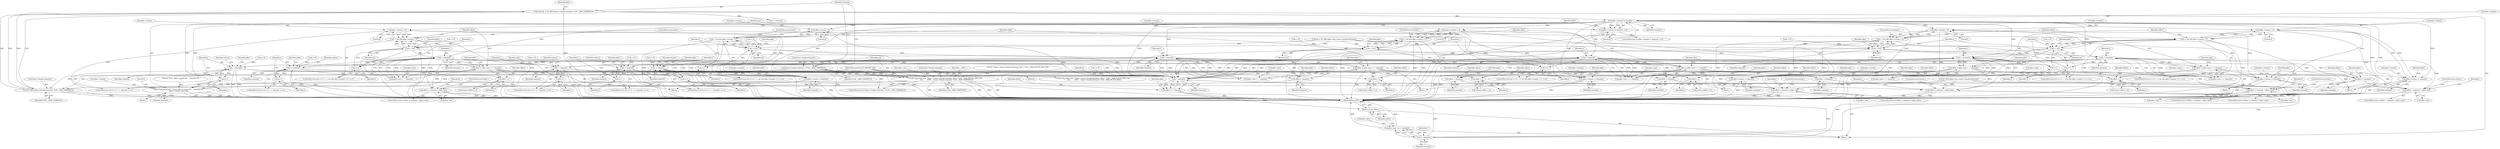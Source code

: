 digraph "0_libsndfile_60b234301adf258786d8b90be5c1d437fc8799e0@API" {
"1000259" [label="(Call,pflac->remain % channels)"];
"1000180" [label="(Call,channels = SF_MIN (frame->header.channels, FLAC__MAX_CHANNELS))"];
"1000182" [label="(Call,SF_MIN (frame->header.channels, FLAC__MAX_CHANNELS))"];
"1000162" [label="(Call,frame->header.channels > FLAC__MAX_CHANNELS)"];
"1000169" [label="(Call,psf_log_printf (psf, \"Ooops : frame->header.channels (%d) > FLAC__MAX_BLOCK_SIZE (%d)\n\", __func__, __LINE__, frame->header.channels, FLAC__MAX_CHANNELS))"];
"1000104" [label="(MethodParameterIn,SF_PRIVATE *psf)"];
"1000258" [label="(Call,pflac->remain % channels != 0)"];
"1000266" [label="(Call,psf_log_printf (psf, \"Error: pflac->remain %u    channels %u\n\", pflac->remain, channels))"];
"1000317" [label="(Call,pflac->remain > 0)"];
"1000313" [label="(Call,i < len && pflac->remain > 0)"];
"1000378" [label="(Call,pflac->remain -= channels)"];
"1000331" [label="(Call,i * channels)"];
"1000322" [label="(Call,i++)"];
"1000314" [label="(Call,i < len)"];
"1000796" [label="(Call,i * channels)"];
"1000794" [label="(Call,offset = i * channels)"];
"1000806" [label="(Return,return offset ;)"];
"1000803" [label="(Call,i * channels)"];
"1000799" [label="(Call,pflac->pos += i * channels)"];
"1000325" [label="(Call,offset = pflac->pos + i * channels)"];
"1000346" [label="(Call,offset + channels > pflac->len)"];
"1000347" [label="(Call,offset + channels)"];
"1000366" [label="(Call,offset + j)"];
"1000327" [label="(Call,pflac->pos + i * channels)"];
"1000358" [label="(Call,j < channels)"];
"1000361" [label="(Call,j++)"];
"1000397" [label="(Call,pflac->remain > 0)"];
"1000393" [label="(Call,i < len && pflac->remain > 0)"];
"1000460" [label="(Call,pflac->remain -= channels)"];
"1000411" [label="(Call,i * channels)"];
"1000402" [label="(Call,i++)"];
"1000394" [label="(Call,i < len)"];
"1000405" [label="(Call,offset = pflac->pos + i * channels)"];
"1000426" [label="(Call,offset + channels > pflac->len)"];
"1000427" [label="(Call,offset + channels)"];
"1000446" [label="(Call,offset + j)"];
"1000407" [label="(Call,pflac->pos + i * channels)"];
"1000438" [label="(Call,j < channels)"];
"1000441" [label="(Call,j++)"];
"1000498" [label="(Call,pflac->remain > 0)"];
"1000494" [label="(Call,i < len && pflac->remain > 0)"];
"1000561" [label="(Call,pflac->remain -= channels)"];
"1000512" [label="(Call,i * channels)"];
"1000503" [label="(Call,i++)"];
"1000495" [label="(Call,i < len)"];
"1000506" [label="(Call,offset = pflac->pos + i * channels)"];
"1000527" [label="(Call,offset + channels > pflac->len)"];
"1000528" [label="(Call,offset + channels)"];
"1000547" [label="(Call,offset + j)"];
"1000508" [label="(Call,pflac->pos + i * channels)"];
"1000539" [label="(Call,j < channels)"];
"1000542" [label="(Call,j++)"];
"1000610" [label="(Call,pflac->remain > 0)"];
"1000606" [label="(Call,i < len && pflac->remain > 0)"];
"1000671" [label="(Call,pflac->remain -= channels)"];
"1000624" [label="(Call,i * channels)"];
"1000615" [label="(Call,i++)"];
"1000607" [label="(Call,i < len)"];
"1000618" [label="(Call,offset = pflac->pos + i * channels)"];
"1000639" [label="(Call,offset + channels > pflac->len)"];
"1000640" [label="(Call,offset + channels)"];
"1000659" [label="(Call,offset + j)"];
"1000620" [label="(Call,pflac->pos + i * channels)"];
"1000651" [label="(Call,j < channels)"];
"1000654" [label="(Call,j++)"];
"1000720" [label="(Call,pflac->remain > 0)"];
"1000716" [label="(Call,i < len && pflac->remain > 0)"];
"1000781" [label="(Call,pflac->remain -= channels)"];
"1000734" [label="(Call,i * channels)"];
"1000725" [label="(Call,i++)"];
"1000717" [label="(Call,i < len)"];
"1000728" [label="(Call,offset = pflac->pos + i * channels)"];
"1000749" [label="(Call,offset + channels > pflac->len)"];
"1000750" [label="(Call,offset + channels)"];
"1000769" [label="(Call,offset + j)"];
"1000730" [label="(Call,pflac->pos + i * channels)"];
"1000761" [label="(Call,j < channels)"];
"1000764" [label="(Call,j++)"];
"1000713" [label="(Call,i = 0)"];
"1000615" [label="(Call,i++)"];
"1000183" [label="(Call,frame->header.channels)"];
"1000512" [label="(Call,i * channels)"];
"1000173" [label="(Identifier,__LINE__)"];
"1000179" [label="(Identifier,FLAC__MAX_CHANNELS)"];
"1000807" [label="(Identifier,offset)"];
"1000430" [label="(Call,pflac->len)"];
"1000433" [label="(ControlStructure,break ;)"];
"1000169" [label="(Call,psf_log_printf (psf, \"Ooops : frame->header.channels (%d) > FLAC__MAX_BLOCK_SIZE (%d)\n\", __func__, __LINE__, frame->header.channels, FLAC__MAX_CHANNELS))"];
"1000168" [label="(Identifier,FLAC__MAX_CHANNELS)"];
"1000445" [label="(Identifier,retpcm)"];
"1000749" [label="(Call,offset + channels > pflac->len)"];
"1000721" [label="(Call,pflac->remain)"];
"1000532" [label="(Identifier,pflac)"];
"1000143" [label="(Call,psf_log_printf (psf, \"Ooops : frame->header.blocksize (%d) > FLAC__MAX_BLOCK_SIZE (%d)\n\", __func__, __LINE__, frame->header.blocksize, FLAC__MAX_BLOCK_SIZE))"];
"1000467" [label="(Identifier,pflac)"];
"1000717" [label="(Call,i < len)"];
"1000440" [label="(Identifier,channels)"];
"1000611" [label="(Call,pflac->remain)"];
"1000653" [label="(Identifier,channels)"];
"1000716" [label="(Call,i < len && pflac->remain > 0)"];
"1000761" [label="(Call,j < channels)"];
"1000505" [label="(Block,)"];
"1000639" [label="(Call,offset + channels > pflac->len)"];
"1000496" [label="(Identifier,i)"];
"1000740" [label="(Identifier,pflac)"];
"1000366" [label="(Call,offset + j)"];
"1000272" [label="(Identifier,channels)"];
"1000324" [label="(Block,)"];
"1000162" [label="(Call,frame->header.channels > FLAC__MAX_CHANNELS)"];
"1000785" [label="(Identifier,channels)"];
"1000318" [label="(Call,pflac->remain)"];
"1000804" [label="(Identifier,i)"];
"1000712" [label="(ControlStructure,for (i = 0 ; i < len && pflac->remain > 0 ; i++))"];
"1000378" [label="(Call,pflac->remain -= channels)"];
"1000404" [label="(Block,)"];
"1000756" [label="(ControlStructure,break ;)"];
"1000431" [label="(Identifier,pflac)"];
"1000531" [label="(Call,pflac->len)"];
"1000562" [label="(Call,pflac->remain)"];
"1000763" [label="(Identifier,channels)"];
"1000408" [label="(Call,pflac->pos)"];
"1000399" [label="(Identifier,pflac)"];
"1000345" [label="(ControlStructure,if (offset + channels > pflac->len))"];
"1000417" [label="(Identifier,pflac)"];
"1000319" [label="(Identifier,pflac)"];
"1000351" [label="(Identifier,pflac)"];
"1000537" [label="(Identifier,j)"];
"1000808" [label="(MethodReturn,RET)"];
"1000620" [label="(Call,pflac->pos + i * channels)"];
"1000461" [label="(Call,pflac->remain)"];
"1000547" [label="(Call,offset + j)"];
"1000407" [label="(Call,pflac->pos + i * channels)"];
"1000630" [label="(Identifier,pflac)"];
"1000626" [label="(Identifier,channels)"];
"1000460" [label="(Call,pflac->remain -= channels)"];
"1000406" [label="(Identifier,offset)"];
"1000563" [label="(Identifier,pflac)"];
"1000797" [label="(Identifier,i)"];
"1000610" [label="(Call,pflac->remain > 0)"];
"1000348" [label="(Identifier,offset)"];
"1000491" [label="(Call,i = 0)"];
"1000317" [label="(Call,pflac->remain > 0)"];
"1000606" [label="(Call,i < len && pflac->remain > 0)"];
"1000657" [label="(Call,retpcm [offset + j])"];
"1000765" [label="(Identifier,j)"];
"1000675" [label="(Identifier,channels)"];
"1000767" [label="(Call,retpcm [offset + j])"];
"1000268" [label="(Literal,\"Error: pflac->remain %u    channels %u\n\")"];
"1000263" [label="(Identifier,channels)"];
"1000546" [label="(Identifier,retpcm)"];
"1000621" [label="(Call,pflac->pos)"];
"1000647" [label="(ControlStructure,for (j = 0 ; j < channels ; j++))"];
"1000274" [label="(Literal,0)"];
"1000548" [label="(Identifier,offset)"];
"1000323" [label="(Identifier,i)"];
"1000393" [label="(Call,i < len && pflac->remain > 0)"];
"1000725" [label="(Call,i++)"];
"1000413" [label="(Identifier,channels)"];
"1000395" [label="(Identifier,i)"];
"1000762" [label="(Identifier,j)"];
"1000661" [label="(Identifier,j)"];
"1000764" [label="(Call,j++)"];
"1000806" [label="(Return,return offset ;)"];
"1000736" [label="(Identifier,channels)"];
"1000506" [label="(Call,offset = pflac->pos + i * channels)"];
"1000651" [label="(Call,j < channels)"];
"1000770" [label="(Identifier,offset)"];
"1000649" [label="(Identifier,j)"];
"1000427" [label="(Call,offset + channels)"];
"1000648" [label="(Call,j = 0)"];
"1000534" [label="(ControlStructure,break ;)"];
"1000502" [label="(Literal,0)"];
"1000337" [label="(Identifier,pflac)"];
"1000497" [label="(Identifier,len)"];
"1000509" [label="(Call,pflac->pos)"];
"1000570" [label="(ControlStructure,break ;)"];
"1000325" [label="(Call,offset = pflac->pos + i * channels)"];
"1000795" [label="(Identifier,offset)"];
"1000163" [label="(Call,frame->header.channels)"];
"1000171" [label="(Literal,\"Ooops : frame->header.channels (%d) > FLAC__MAX_BLOCK_SIZE (%d)\n\")"];
"1000672" [label="(Call,pflac->remain)"];
"1000504" [label="(Identifier,i)"];
"1000181" [label="(Identifier,channels)"];
"1000462" [label="(Identifier,pflac)"];
"1000322" [label="(Call,i++)"];
"1000426" [label="(Call,offset + channels > pflac->len)"];
"1000425" [label="(ControlStructure,if (offset + channels > pflac->len))"];
"1000367" [label="(Identifier,offset)"];
"1000259" [label="(Call,pflac->remain % channels)"];
"1000402" [label="(Call,i++)"];
"1000354" [label="(ControlStructure,for (j = 0 ; j < channels ; j++))"];
"1000394" [label="(Call,i < len)"];
"1000265" [label="(Block,)"];
"1000192" [label="(Identifier,pflac)"];
"1000316" [label="(Identifier,len)"];
"1000403" [label="(Identifier,i)"];
"1000500" [label="(Identifier,pflac)"];
"1000495" [label="(Call,i < len)"];
"1000382" [label="(Identifier,channels)"];
"1000398" [label="(Call,pflac->remain)"];
"1000735" [label="(Identifier,i)"];
"1000499" [label="(Call,pflac->remain)"];
"1000768" [label="(Identifier,retpcm)"];
"1000396" [label="(Identifier,len)"];
"1000248" [label="(Call,SF_MIN (pflac->len, frame->header.blocksize))"];
"1000349" [label="(Identifier,channels)"];
"1000314" [label="(Call,i < len)"];
"1000350" [label="(Call,pflac->len)"];
"1000794" [label="(Call,offset = i * channels)"];
"1000644" [label="(Identifier,pflac)"];
"1000266" [label="(Call,psf_log_printf (psf, \"Error: pflac->remain %u    channels %u\n\", pflac->remain, channels))"];
"1000353" [label="(ControlStructure,break ;)"];
"1000267" [label="(Identifier,psf)"];
"1000356" [label="(Identifier,j)"];
"1000346" [label="(Call,offset + channels > pflac->len)"];
"1000541" [label="(Identifier,channels)"];
"1000759" [label="(Identifier,j)"];
"1000799" [label="(Call,pflac->pos += i * channels)"];
"1000805" [label="(Identifier,channels)"];
"1000612" [label="(Identifier,pflac)"];
"1000269" [label="(Call,pflac->remain)"];
"1000362" [label="(Identifier,j)"];
"1000529" [label="(Identifier,offset)"];
"1000309" [label="(ControlStructure,for (i = 0 ; i < len && pflac->remain > 0 ; i++))"];
"1000771" [label="(Identifier,j)"];
"1000652" [label="(Identifier,j)"];
"1000720" [label="(Call,pflac->remain > 0)"];
"1000514" [label="(Identifier,channels)"];
"1000722" [label="(Identifier,pflac)"];
"1000803" [label="(Call,i * channels)"];
"1000257" [label="(ControlStructure,if (pflac->remain % channels != 0))"];
"1000614" [label="(Literal,0)"];
"1000539" [label="(Call,j < channels)"];
"1000680" [label="(ControlStructure,break ;)"];
"1000333" [label="(Identifier,channels)"];
"1000434" [label="(ControlStructure,for (j = 0 ; j < channels ; j++))"];
"1000609" [label="(Identifier,len)"];
"1000769" [label="(Call,offset + j)"];
"1000659" [label="(Call,offset + j)"];
"1000753" [label="(Call,pflac->len)"];
"1000446" [label="(Call,offset + j)"];
"1000724" [label="(Literal,0)"];
"1000327" [label="(Call,pflac->pos + i * channels)"];
"1000412" [label="(Identifier,i)"];
"1000444" [label="(Call,retpcm [offset + j])"];
"1000618" [label="(Call,offset = pflac->pos + i * channels)"];
"1000783" [label="(Identifier,pflac)"];
"1000359" [label="(Identifier,j)"];
"1000734" [label="(Call,i * channels)"];
"1000719" [label="(Identifier,len)"];
"1000527" [label="(Call,offset + channels > pflac->len)"];
"1000543" [label="(Identifier,j)"];
"1000727" [label="(Block,)"];
"1000754" [label="(Identifier,pflac)"];
"1000642" [label="(Identifier,channels)"];
"1000390" [label="(Call,i = 0)"];
"1000105" [label="(Block,)"];
"1000347" [label="(Call,offset + channels)"];
"1000379" [label="(Call,pflac->remain)"];
"1000246" [label="(Call,len = SF_MIN (pflac->len, frame->header.blocksize))"];
"1000365" [label="(Identifier,retpcm)"];
"1000508" [label="(Call,pflac->pos + i * channels)"];
"1000513" [label="(Identifier,i)"];
"1000654" [label="(Call,j++)"];
"1000568" [label="(Identifier,pflac)"];
"1000796" [label="(Call,i * channels)"];
"1000671" [label="(Call,pflac->remain -= channels)"];
"1000170" [label="(Identifier,psf)"];
"1000277" [label="(Identifier,pflac)"];
"1000507" [label="(Identifier,offset)"];
"1000503" [label="(Call,i++)"];
"1000526" [label="(ControlStructure,if (offset + channels > pflac->len))"];
"1000429" [label="(Identifier,channels)"];
"1000264" [label="(Literal,0)"];
"1000180" [label="(Call,channels = SF_MIN (frame->header.channels, FLAC__MAX_CHANNELS))"];
"1000535" [label="(ControlStructure,for (j = 0 ; j < channels ; j++))"];
"1000801" [label="(Identifier,pflac)"];
"1000603" [label="(Call,i = 0)"];
"1000748" [label="(ControlStructure,if (offset + channels > pflac->len))"];
"1000758" [label="(Call,j = 0)"];
"1000655" [label="(Identifier,j)"];
"1000161" [label="(ControlStructure,if (frame->header.channels > FLAC__MAX_CHANNELS))"];
"1000380" [label="(Identifier,pflac)"];
"1000658" [label="(Identifier,retpcm)"];
"1000360" [label="(Identifier,channels)"];
"1000361" [label="(Call,j++)"];
"1000439" [label="(Identifier,j)"];
"1000441" [label="(Call,j++)"];
"1000751" [label="(Identifier,offset)"];
"1000798" [label="(Identifier,channels)"];
"1000401" [label="(Literal,0)"];
"1000731" [label="(Call,pflac->pos)"];
"1000389" [label="(ControlStructure,for (i = 0 ; i < len && pflac->remain > 0 ; i++))"];
"1000781" [label="(Call,pflac->remain -= channels)"];
"1000315" [label="(Identifier,i)"];
"1000442" [label="(Identifier,j)"];
"1000310" [label="(Call,i = 0)"];
"1000411" [label="(Call,i * channels)"];
"1000104" [label="(MethodParameterIn,SF_PRIVATE *psf)"];
"1000718" [label="(Identifier,i)"];
"1000528" [label="(Call,offset + channels)"];
"1000602" [label="(ControlStructure,for (i = 0 ; i < len && pflac->remain > 0 ; i++))"];
"1000172" [label="(Identifier,__func__)"];
"1000619" [label="(Identifier,offset)"];
"1000561" [label="(Call,pflac->remain -= channels)"];
"1000332" [label="(Identifier,i)"];
"1000678" [label="(Identifier,pflac)"];
"1000608" [label="(Identifier,i)"];
"1000641" [label="(Identifier,offset)"];
"1000673" [label="(Identifier,pflac)"];
"1000313" [label="(Call,i < len && pflac->remain > 0)"];
"1000364" [label="(Call,retpcm [offset + j])"];
"1000174" [label="(Call,frame->header.channels)"];
"1000800" [label="(Call,pflac->pos)"];
"1000326" [label="(Identifier,offset)"];
"1000368" [label="(Identifier,j)"];
"1000464" [label="(Identifier,channels)"];
"1000321" [label="(Literal,0)"];
"1000638" [label="(ControlStructure,if (offset + channels > pflac->len))"];
"1000782" [label="(Call,pflac->remain)"];
"1000447" [label="(Identifier,offset)"];
"1000127" [label="(Call,i = 0)"];
"1000540" [label="(Identifier,j)"];
"1000385" [label="(Identifier,pflac)"];
"1000358" [label="(Call,j < channels)"];
"1000397" [label="(Call,pflac->remain > 0)"];
"1000188" [label="(Identifier,FLAC__MAX_CHANNELS)"];
"1000405" [label="(Call,offset = pflac->pos + i * channels)"];
"1000436" [label="(Identifier,j)"];
"1000549" [label="(Identifier,j)"];
"1000640" [label="(Call,offset + channels)"];
"1000616" [label="(Identifier,i)"];
"1000490" [label="(ControlStructure,for (i = 0 ; i < len && pflac->remain > 0 ; i++))"];
"1000790" [label="(ControlStructure,break ;)"];
"1000625" [label="(Identifier,i)"];
"1000788" [label="(Identifier,pflac)"];
"1000498" [label="(Call,pflac->remain > 0)"];
"1000438" [label="(Call,j < channels)"];
"1000565" [label="(Identifier,channels)"];
"1000726" [label="(Identifier,i)"];
"1000530" [label="(Identifier,channels)"];
"1000200" [label="(Call,i < channels)"];
"1000729" [label="(Identifier,offset)"];
"1000752" [label="(Identifier,channels)"];
"1000757" [label="(ControlStructure,for (j = 0 ; j < channels ; j++))"];
"1000660" [label="(Identifier,offset)"];
"1000328" [label="(Call,pflac->pos)"];
"1000355" [label="(Call,j = 0)"];
"1000435" [label="(Call,j = 0)"];
"1000545" [label="(Call,retpcm [offset + j])"];
"1000428" [label="(Identifier,offset)"];
"1000730" [label="(Call,pflac->pos + i * channels)"];
"1000643" [label="(Call,pflac->len)"];
"1000518" [label="(Identifier,pflac)"];
"1000646" [label="(ControlStructure,break ;)"];
"1000258" [label="(Call,pflac->remain % channels != 0)"];
"1000607" [label="(Call,i < len)"];
"1000542" [label="(Call,j++)"];
"1000728" [label="(Call,offset = pflac->pos + i * channels)"];
"1000331" [label="(Call,i * channels)"];
"1000469" [label="(ControlStructure,break ;)"];
"1000617" [label="(Block,)"];
"1000260" [label="(Call,pflac->remain)"];
"1000624" [label="(Call,i * channels)"];
"1000536" [label="(Call,j = 0)"];
"1000182" [label="(Call,SF_MIN (frame->header.channels, FLAC__MAX_CHANNELS))"];
"1000750" [label="(Call,offset + channels)"];
"1000494" [label="(Call,i < len && pflac->remain > 0)"];
"1000448" [label="(Identifier,j)"];
"1000259" -> "1000258"  [label="AST: "];
"1000259" -> "1000263"  [label="CFG: "];
"1000260" -> "1000259"  [label="AST: "];
"1000263" -> "1000259"  [label="AST: "];
"1000264" -> "1000259"  [label="CFG: "];
"1000259" -> "1000808"  [label="DDG: "];
"1000259" -> "1000808"  [label="DDG: "];
"1000259" -> "1000258"  [label="DDG: "];
"1000259" -> "1000258"  [label="DDG: "];
"1000180" -> "1000259"  [label="DDG: "];
"1000259" -> "1000266"  [label="DDG: "];
"1000259" -> "1000266"  [label="DDG: "];
"1000259" -> "1000317"  [label="DDG: "];
"1000259" -> "1000331"  [label="DDG: "];
"1000259" -> "1000378"  [label="DDG: "];
"1000259" -> "1000397"  [label="DDG: "];
"1000259" -> "1000411"  [label="DDG: "];
"1000259" -> "1000460"  [label="DDG: "];
"1000259" -> "1000498"  [label="DDG: "];
"1000259" -> "1000512"  [label="DDG: "];
"1000259" -> "1000561"  [label="DDG: "];
"1000259" -> "1000610"  [label="DDG: "];
"1000259" -> "1000624"  [label="DDG: "];
"1000259" -> "1000671"  [label="DDG: "];
"1000259" -> "1000720"  [label="DDG: "];
"1000259" -> "1000734"  [label="DDG: "];
"1000259" -> "1000781"  [label="DDG: "];
"1000259" -> "1000796"  [label="DDG: "];
"1000180" -> "1000105"  [label="AST: "];
"1000180" -> "1000182"  [label="CFG: "];
"1000181" -> "1000180"  [label="AST: "];
"1000182" -> "1000180"  [label="AST: "];
"1000192" -> "1000180"  [label="CFG: "];
"1000180" -> "1000808"  [label="DDG: "];
"1000182" -> "1000180"  [label="DDG: "];
"1000182" -> "1000180"  [label="DDG: "];
"1000180" -> "1000200"  [label="DDG: "];
"1000182" -> "1000188"  [label="CFG: "];
"1000183" -> "1000182"  [label="AST: "];
"1000188" -> "1000182"  [label="AST: "];
"1000182" -> "1000808"  [label="DDG: "];
"1000182" -> "1000808"  [label="DDG: "];
"1000162" -> "1000182"  [label="DDG: "];
"1000162" -> "1000182"  [label="DDG: "];
"1000169" -> "1000182"  [label="DDG: "];
"1000169" -> "1000182"  [label="DDG: "];
"1000162" -> "1000161"  [label="AST: "];
"1000162" -> "1000168"  [label="CFG: "];
"1000163" -> "1000162"  [label="AST: "];
"1000168" -> "1000162"  [label="AST: "];
"1000170" -> "1000162"  [label="CFG: "];
"1000181" -> "1000162"  [label="CFG: "];
"1000162" -> "1000808"  [label="DDG: "];
"1000162" -> "1000169"  [label="DDG: "];
"1000162" -> "1000169"  [label="DDG: "];
"1000169" -> "1000161"  [label="AST: "];
"1000169" -> "1000179"  [label="CFG: "];
"1000170" -> "1000169"  [label="AST: "];
"1000171" -> "1000169"  [label="AST: "];
"1000172" -> "1000169"  [label="AST: "];
"1000173" -> "1000169"  [label="AST: "];
"1000174" -> "1000169"  [label="AST: "];
"1000179" -> "1000169"  [label="AST: "];
"1000181" -> "1000169"  [label="CFG: "];
"1000169" -> "1000808"  [label="DDG: "];
"1000169" -> "1000808"  [label="DDG: "];
"1000169" -> "1000808"  [label="DDG: "];
"1000169" -> "1000808"  [label="DDG: "];
"1000104" -> "1000169"  [label="DDG: "];
"1000169" -> "1000266"  [label="DDG: "];
"1000104" -> "1000103"  [label="AST: "];
"1000104" -> "1000808"  [label="DDG: "];
"1000104" -> "1000143"  [label="DDG: "];
"1000104" -> "1000266"  [label="DDG: "];
"1000258" -> "1000257"  [label="AST: "];
"1000258" -> "1000264"  [label="CFG: "];
"1000264" -> "1000258"  [label="AST: "];
"1000267" -> "1000258"  [label="CFG: "];
"1000277" -> "1000258"  [label="CFG: "];
"1000258" -> "1000808"  [label="DDG: "];
"1000258" -> "1000808"  [label="DDG: "];
"1000266" -> "1000265"  [label="AST: "];
"1000266" -> "1000272"  [label="CFG: "];
"1000267" -> "1000266"  [label="AST: "];
"1000268" -> "1000266"  [label="AST: "];
"1000269" -> "1000266"  [label="AST: "];
"1000272" -> "1000266"  [label="AST: "];
"1000274" -> "1000266"  [label="CFG: "];
"1000266" -> "1000808"  [label="DDG: "];
"1000266" -> "1000808"  [label="DDG: "];
"1000266" -> "1000808"  [label="DDG: "];
"1000266" -> "1000808"  [label="DDG: "];
"1000317" -> "1000313"  [label="AST: "];
"1000317" -> "1000321"  [label="CFG: "];
"1000318" -> "1000317"  [label="AST: "];
"1000321" -> "1000317"  [label="AST: "];
"1000313" -> "1000317"  [label="CFG: "];
"1000317" -> "1000808"  [label="DDG: "];
"1000317" -> "1000313"  [label="DDG: "];
"1000317" -> "1000313"  [label="DDG: "];
"1000378" -> "1000317"  [label="DDG: "];
"1000317" -> "1000378"  [label="DDG: "];
"1000313" -> "1000309"  [label="AST: "];
"1000313" -> "1000314"  [label="CFG: "];
"1000314" -> "1000313"  [label="AST: "];
"1000326" -> "1000313"  [label="CFG: "];
"1000469" -> "1000313"  [label="CFG: "];
"1000313" -> "1000808"  [label="DDG: "];
"1000313" -> "1000808"  [label="DDG: "];
"1000313" -> "1000808"  [label="DDG: "];
"1000314" -> "1000313"  [label="DDG: "];
"1000314" -> "1000313"  [label="DDG: "];
"1000378" -> "1000324"  [label="AST: "];
"1000378" -> "1000382"  [label="CFG: "];
"1000379" -> "1000378"  [label="AST: "];
"1000382" -> "1000378"  [label="AST: "];
"1000385" -> "1000378"  [label="CFG: "];
"1000378" -> "1000808"  [label="DDG: "];
"1000358" -> "1000378"  [label="DDG: "];
"1000331" -> "1000327"  [label="AST: "];
"1000331" -> "1000333"  [label="CFG: "];
"1000332" -> "1000331"  [label="AST: "];
"1000333" -> "1000331"  [label="AST: "];
"1000327" -> "1000331"  [label="CFG: "];
"1000331" -> "1000322"  [label="DDG: "];
"1000331" -> "1000325"  [label="DDG: "];
"1000331" -> "1000325"  [label="DDG: "];
"1000331" -> "1000327"  [label="DDG: "];
"1000331" -> "1000327"  [label="DDG: "];
"1000314" -> "1000331"  [label="DDG: "];
"1000358" -> "1000331"  [label="DDG: "];
"1000331" -> "1000346"  [label="DDG: "];
"1000331" -> "1000347"  [label="DDG: "];
"1000331" -> "1000358"  [label="DDG: "];
"1000331" -> "1000796"  [label="DDG: "];
"1000331" -> "1000796"  [label="DDG: "];
"1000322" -> "1000309"  [label="AST: "];
"1000322" -> "1000323"  [label="CFG: "];
"1000323" -> "1000322"  [label="AST: "];
"1000315" -> "1000322"  [label="CFG: "];
"1000322" -> "1000314"  [label="DDG: "];
"1000314" -> "1000316"  [label="CFG: "];
"1000315" -> "1000314"  [label="AST: "];
"1000316" -> "1000314"  [label="AST: "];
"1000319" -> "1000314"  [label="CFG: "];
"1000314" -> "1000808"  [label="DDG: "];
"1000310" -> "1000314"  [label="DDG: "];
"1000246" -> "1000314"  [label="DDG: "];
"1000314" -> "1000796"  [label="DDG: "];
"1000796" -> "1000794"  [label="AST: "];
"1000796" -> "1000798"  [label="CFG: "];
"1000797" -> "1000796"  [label="AST: "];
"1000798" -> "1000796"  [label="AST: "];
"1000794" -> "1000796"  [label="CFG: "];
"1000796" -> "1000794"  [label="DDG: "];
"1000796" -> "1000794"  [label="DDG: "];
"1000734" -> "1000796"  [label="DDG: "];
"1000734" -> "1000796"  [label="DDG: "];
"1000411" -> "1000796"  [label="DDG: "];
"1000411" -> "1000796"  [label="DDG: "];
"1000624" -> "1000796"  [label="DDG: "];
"1000624" -> "1000796"  [label="DDG: "];
"1000717" -> "1000796"  [label="DDG: "];
"1000127" -> "1000796"  [label="DDG: "];
"1000394" -> "1000796"  [label="DDG: "];
"1000512" -> "1000796"  [label="DDG: "];
"1000512" -> "1000796"  [label="DDG: "];
"1000495" -> "1000796"  [label="DDG: "];
"1000607" -> "1000796"  [label="DDG: "];
"1000761" -> "1000796"  [label="DDG: "];
"1000539" -> "1000796"  [label="DDG: "];
"1000438" -> "1000796"  [label="DDG: "];
"1000358" -> "1000796"  [label="DDG: "];
"1000651" -> "1000796"  [label="DDG: "];
"1000796" -> "1000803"  [label="DDG: "];
"1000796" -> "1000803"  [label="DDG: "];
"1000794" -> "1000105"  [label="AST: "];
"1000795" -> "1000794"  [label="AST: "];
"1000801" -> "1000794"  [label="CFG: "];
"1000794" -> "1000808"  [label="DDG: "];
"1000794" -> "1000806"  [label="DDG: "];
"1000806" -> "1000105"  [label="AST: "];
"1000806" -> "1000807"  [label="CFG: "];
"1000807" -> "1000806"  [label="AST: "];
"1000808" -> "1000806"  [label="CFG: "];
"1000806" -> "1000808"  [label="DDG: "];
"1000807" -> "1000806"  [label="DDG: "];
"1000803" -> "1000799"  [label="AST: "];
"1000803" -> "1000805"  [label="CFG: "];
"1000804" -> "1000803"  [label="AST: "];
"1000805" -> "1000803"  [label="AST: "];
"1000799" -> "1000803"  [label="CFG: "];
"1000803" -> "1000808"  [label="DDG: "];
"1000803" -> "1000808"  [label="DDG: "];
"1000803" -> "1000799"  [label="DDG: "];
"1000803" -> "1000799"  [label="DDG: "];
"1000799" -> "1000105"  [label="AST: "];
"1000800" -> "1000799"  [label="AST: "];
"1000807" -> "1000799"  [label="CFG: "];
"1000799" -> "1000808"  [label="DDG: "];
"1000799" -> "1000808"  [label="DDG: "];
"1000325" -> "1000324"  [label="AST: "];
"1000325" -> "1000327"  [label="CFG: "];
"1000326" -> "1000325"  [label="AST: "];
"1000327" -> "1000325"  [label="AST: "];
"1000337" -> "1000325"  [label="CFG: "];
"1000325" -> "1000808"  [label="DDG: "];
"1000325" -> "1000346"  [label="DDG: "];
"1000325" -> "1000347"  [label="DDG: "];
"1000325" -> "1000366"  [label="DDG: "];
"1000346" -> "1000345"  [label="AST: "];
"1000346" -> "1000350"  [label="CFG: "];
"1000347" -> "1000346"  [label="AST: "];
"1000350" -> "1000346"  [label="AST: "];
"1000353" -> "1000346"  [label="CFG: "];
"1000356" -> "1000346"  [label="CFG: "];
"1000346" -> "1000808"  [label="DDG: "];
"1000346" -> "1000808"  [label="DDG: "];
"1000346" -> "1000808"  [label="DDG: "];
"1000248" -> "1000346"  [label="DDG: "];
"1000347" -> "1000349"  [label="CFG: "];
"1000348" -> "1000347"  [label="AST: "];
"1000349" -> "1000347"  [label="AST: "];
"1000351" -> "1000347"  [label="CFG: "];
"1000366" -> "1000364"  [label="AST: "];
"1000366" -> "1000368"  [label="CFG: "];
"1000367" -> "1000366"  [label="AST: "];
"1000368" -> "1000366"  [label="AST: "];
"1000364" -> "1000366"  [label="CFG: "];
"1000358" -> "1000366"  [label="DDG: "];
"1000328" -> "1000327"  [label="AST: "];
"1000358" -> "1000354"  [label="AST: "];
"1000358" -> "1000360"  [label="CFG: "];
"1000359" -> "1000358"  [label="AST: "];
"1000360" -> "1000358"  [label="AST: "];
"1000365" -> "1000358"  [label="CFG: "];
"1000380" -> "1000358"  [label="CFG: "];
"1000358" -> "1000808"  [label="DDG: "];
"1000358" -> "1000808"  [label="DDG: "];
"1000355" -> "1000358"  [label="DDG: "];
"1000361" -> "1000358"  [label="DDG: "];
"1000358" -> "1000361"  [label="DDG: "];
"1000361" -> "1000354"  [label="AST: "];
"1000361" -> "1000362"  [label="CFG: "];
"1000362" -> "1000361"  [label="AST: "];
"1000359" -> "1000361"  [label="CFG: "];
"1000397" -> "1000393"  [label="AST: "];
"1000397" -> "1000401"  [label="CFG: "];
"1000398" -> "1000397"  [label="AST: "];
"1000401" -> "1000397"  [label="AST: "];
"1000393" -> "1000397"  [label="CFG: "];
"1000397" -> "1000808"  [label="DDG: "];
"1000397" -> "1000393"  [label="DDG: "];
"1000397" -> "1000393"  [label="DDG: "];
"1000460" -> "1000397"  [label="DDG: "];
"1000397" -> "1000460"  [label="DDG: "];
"1000393" -> "1000389"  [label="AST: "];
"1000393" -> "1000394"  [label="CFG: "];
"1000394" -> "1000393"  [label="AST: "];
"1000406" -> "1000393"  [label="CFG: "];
"1000469" -> "1000393"  [label="CFG: "];
"1000393" -> "1000808"  [label="DDG: "];
"1000393" -> "1000808"  [label="DDG: "];
"1000393" -> "1000808"  [label="DDG: "];
"1000394" -> "1000393"  [label="DDG: "];
"1000394" -> "1000393"  [label="DDG: "];
"1000460" -> "1000404"  [label="AST: "];
"1000460" -> "1000464"  [label="CFG: "];
"1000461" -> "1000460"  [label="AST: "];
"1000464" -> "1000460"  [label="AST: "];
"1000467" -> "1000460"  [label="CFG: "];
"1000460" -> "1000808"  [label="DDG: "];
"1000438" -> "1000460"  [label="DDG: "];
"1000411" -> "1000407"  [label="AST: "];
"1000411" -> "1000413"  [label="CFG: "];
"1000412" -> "1000411"  [label="AST: "];
"1000413" -> "1000411"  [label="AST: "];
"1000407" -> "1000411"  [label="CFG: "];
"1000411" -> "1000402"  [label="DDG: "];
"1000411" -> "1000405"  [label="DDG: "];
"1000411" -> "1000405"  [label="DDG: "];
"1000411" -> "1000407"  [label="DDG: "];
"1000411" -> "1000407"  [label="DDG: "];
"1000394" -> "1000411"  [label="DDG: "];
"1000438" -> "1000411"  [label="DDG: "];
"1000411" -> "1000426"  [label="DDG: "];
"1000411" -> "1000427"  [label="DDG: "];
"1000411" -> "1000438"  [label="DDG: "];
"1000402" -> "1000389"  [label="AST: "];
"1000402" -> "1000403"  [label="CFG: "];
"1000403" -> "1000402"  [label="AST: "];
"1000395" -> "1000402"  [label="CFG: "];
"1000402" -> "1000394"  [label="DDG: "];
"1000394" -> "1000396"  [label="CFG: "];
"1000395" -> "1000394"  [label="AST: "];
"1000396" -> "1000394"  [label="AST: "];
"1000399" -> "1000394"  [label="CFG: "];
"1000394" -> "1000808"  [label="DDG: "];
"1000390" -> "1000394"  [label="DDG: "];
"1000246" -> "1000394"  [label="DDG: "];
"1000405" -> "1000404"  [label="AST: "];
"1000405" -> "1000407"  [label="CFG: "];
"1000406" -> "1000405"  [label="AST: "];
"1000407" -> "1000405"  [label="AST: "];
"1000417" -> "1000405"  [label="CFG: "];
"1000405" -> "1000808"  [label="DDG: "];
"1000405" -> "1000426"  [label="DDG: "];
"1000405" -> "1000427"  [label="DDG: "];
"1000405" -> "1000446"  [label="DDG: "];
"1000426" -> "1000425"  [label="AST: "];
"1000426" -> "1000430"  [label="CFG: "];
"1000427" -> "1000426"  [label="AST: "];
"1000430" -> "1000426"  [label="AST: "];
"1000433" -> "1000426"  [label="CFG: "];
"1000436" -> "1000426"  [label="CFG: "];
"1000426" -> "1000808"  [label="DDG: "];
"1000426" -> "1000808"  [label="DDG: "];
"1000426" -> "1000808"  [label="DDG: "];
"1000248" -> "1000426"  [label="DDG: "];
"1000427" -> "1000429"  [label="CFG: "];
"1000428" -> "1000427"  [label="AST: "];
"1000429" -> "1000427"  [label="AST: "];
"1000431" -> "1000427"  [label="CFG: "];
"1000446" -> "1000444"  [label="AST: "];
"1000446" -> "1000448"  [label="CFG: "];
"1000447" -> "1000446"  [label="AST: "];
"1000448" -> "1000446"  [label="AST: "];
"1000444" -> "1000446"  [label="CFG: "];
"1000438" -> "1000446"  [label="DDG: "];
"1000408" -> "1000407"  [label="AST: "];
"1000438" -> "1000434"  [label="AST: "];
"1000438" -> "1000440"  [label="CFG: "];
"1000439" -> "1000438"  [label="AST: "];
"1000440" -> "1000438"  [label="AST: "];
"1000445" -> "1000438"  [label="CFG: "];
"1000462" -> "1000438"  [label="CFG: "];
"1000438" -> "1000808"  [label="DDG: "];
"1000438" -> "1000808"  [label="DDG: "];
"1000441" -> "1000438"  [label="DDG: "];
"1000435" -> "1000438"  [label="DDG: "];
"1000438" -> "1000441"  [label="DDG: "];
"1000441" -> "1000434"  [label="AST: "];
"1000441" -> "1000442"  [label="CFG: "];
"1000442" -> "1000441"  [label="AST: "];
"1000439" -> "1000441"  [label="CFG: "];
"1000498" -> "1000494"  [label="AST: "];
"1000498" -> "1000502"  [label="CFG: "];
"1000499" -> "1000498"  [label="AST: "];
"1000502" -> "1000498"  [label="AST: "];
"1000494" -> "1000498"  [label="CFG: "];
"1000498" -> "1000808"  [label="DDG: "];
"1000498" -> "1000494"  [label="DDG: "];
"1000498" -> "1000494"  [label="DDG: "];
"1000561" -> "1000498"  [label="DDG: "];
"1000498" -> "1000561"  [label="DDG: "];
"1000494" -> "1000490"  [label="AST: "];
"1000494" -> "1000495"  [label="CFG: "];
"1000495" -> "1000494"  [label="AST: "];
"1000507" -> "1000494"  [label="CFG: "];
"1000570" -> "1000494"  [label="CFG: "];
"1000494" -> "1000808"  [label="DDG: "];
"1000494" -> "1000808"  [label="DDG: "];
"1000494" -> "1000808"  [label="DDG: "];
"1000495" -> "1000494"  [label="DDG: "];
"1000495" -> "1000494"  [label="DDG: "];
"1000561" -> "1000505"  [label="AST: "];
"1000561" -> "1000565"  [label="CFG: "];
"1000562" -> "1000561"  [label="AST: "];
"1000565" -> "1000561"  [label="AST: "];
"1000568" -> "1000561"  [label="CFG: "];
"1000561" -> "1000808"  [label="DDG: "];
"1000539" -> "1000561"  [label="DDG: "];
"1000512" -> "1000508"  [label="AST: "];
"1000512" -> "1000514"  [label="CFG: "];
"1000513" -> "1000512"  [label="AST: "];
"1000514" -> "1000512"  [label="AST: "];
"1000508" -> "1000512"  [label="CFG: "];
"1000512" -> "1000503"  [label="DDG: "];
"1000512" -> "1000506"  [label="DDG: "];
"1000512" -> "1000506"  [label="DDG: "];
"1000512" -> "1000508"  [label="DDG: "];
"1000512" -> "1000508"  [label="DDG: "];
"1000495" -> "1000512"  [label="DDG: "];
"1000539" -> "1000512"  [label="DDG: "];
"1000512" -> "1000527"  [label="DDG: "];
"1000512" -> "1000528"  [label="DDG: "];
"1000512" -> "1000539"  [label="DDG: "];
"1000503" -> "1000490"  [label="AST: "];
"1000503" -> "1000504"  [label="CFG: "];
"1000504" -> "1000503"  [label="AST: "];
"1000496" -> "1000503"  [label="CFG: "];
"1000503" -> "1000495"  [label="DDG: "];
"1000495" -> "1000497"  [label="CFG: "];
"1000496" -> "1000495"  [label="AST: "];
"1000497" -> "1000495"  [label="AST: "];
"1000500" -> "1000495"  [label="CFG: "];
"1000495" -> "1000808"  [label="DDG: "];
"1000491" -> "1000495"  [label="DDG: "];
"1000246" -> "1000495"  [label="DDG: "];
"1000506" -> "1000505"  [label="AST: "];
"1000506" -> "1000508"  [label="CFG: "];
"1000507" -> "1000506"  [label="AST: "];
"1000508" -> "1000506"  [label="AST: "];
"1000518" -> "1000506"  [label="CFG: "];
"1000506" -> "1000808"  [label="DDG: "];
"1000506" -> "1000527"  [label="DDG: "];
"1000506" -> "1000528"  [label="DDG: "];
"1000506" -> "1000547"  [label="DDG: "];
"1000527" -> "1000526"  [label="AST: "];
"1000527" -> "1000531"  [label="CFG: "];
"1000528" -> "1000527"  [label="AST: "];
"1000531" -> "1000527"  [label="AST: "];
"1000534" -> "1000527"  [label="CFG: "];
"1000537" -> "1000527"  [label="CFG: "];
"1000527" -> "1000808"  [label="DDG: "];
"1000527" -> "1000808"  [label="DDG: "];
"1000527" -> "1000808"  [label="DDG: "];
"1000248" -> "1000527"  [label="DDG: "];
"1000528" -> "1000530"  [label="CFG: "];
"1000529" -> "1000528"  [label="AST: "];
"1000530" -> "1000528"  [label="AST: "];
"1000532" -> "1000528"  [label="CFG: "];
"1000547" -> "1000545"  [label="AST: "];
"1000547" -> "1000549"  [label="CFG: "];
"1000548" -> "1000547"  [label="AST: "];
"1000549" -> "1000547"  [label="AST: "];
"1000545" -> "1000547"  [label="CFG: "];
"1000539" -> "1000547"  [label="DDG: "];
"1000509" -> "1000508"  [label="AST: "];
"1000539" -> "1000535"  [label="AST: "];
"1000539" -> "1000541"  [label="CFG: "];
"1000540" -> "1000539"  [label="AST: "];
"1000541" -> "1000539"  [label="AST: "];
"1000546" -> "1000539"  [label="CFG: "];
"1000563" -> "1000539"  [label="CFG: "];
"1000539" -> "1000808"  [label="DDG: "];
"1000539" -> "1000808"  [label="DDG: "];
"1000542" -> "1000539"  [label="DDG: "];
"1000536" -> "1000539"  [label="DDG: "];
"1000539" -> "1000542"  [label="DDG: "];
"1000542" -> "1000535"  [label="AST: "];
"1000542" -> "1000543"  [label="CFG: "];
"1000543" -> "1000542"  [label="AST: "];
"1000540" -> "1000542"  [label="CFG: "];
"1000610" -> "1000606"  [label="AST: "];
"1000610" -> "1000614"  [label="CFG: "];
"1000611" -> "1000610"  [label="AST: "];
"1000614" -> "1000610"  [label="AST: "];
"1000606" -> "1000610"  [label="CFG: "];
"1000610" -> "1000808"  [label="DDG: "];
"1000610" -> "1000606"  [label="DDG: "];
"1000610" -> "1000606"  [label="DDG: "];
"1000671" -> "1000610"  [label="DDG: "];
"1000610" -> "1000671"  [label="DDG: "];
"1000606" -> "1000602"  [label="AST: "];
"1000606" -> "1000607"  [label="CFG: "];
"1000607" -> "1000606"  [label="AST: "];
"1000619" -> "1000606"  [label="CFG: "];
"1000680" -> "1000606"  [label="CFG: "];
"1000606" -> "1000808"  [label="DDG: "];
"1000606" -> "1000808"  [label="DDG: "];
"1000606" -> "1000808"  [label="DDG: "];
"1000607" -> "1000606"  [label="DDG: "];
"1000607" -> "1000606"  [label="DDG: "];
"1000671" -> "1000617"  [label="AST: "];
"1000671" -> "1000675"  [label="CFG: "];
"1000672" -> "1000671"  [label="AST: "];
"1000675" -> "1000671"  [label="AST: "];
"1000678" -> "1000671"  [label="CFG: "];
"1000671" -> "1000808"  [label="DDG: "];
"1000651" -> "1000671"  [label="DDG: "];
"1000624" -> "1000620"  [label="AST: "];
"1000624" -> "1000626"  [label="CFG: "];
"1000625" -> "1000624"  [label="AST: "];
"1000626" -> "1000624"  [label="AST: "];
"1000620" -> "1000624"  [label="CFG: "];
"1000624" -> "1000615"  [label="DDG: "];
"1000624" -> "1000618"  [label="DDG: "];
"1000624" -> "1000618"  [label="DDG: "];
"1000624" -> "1000620"  [label="DDG: "];
"1000624" -> "1000620"  [label="DDG: "];
"1000607" -> "1000624"  [label="DDG: "];
"1000651" -> "1000624"  [label="DDG: "];
"1000624" -> "1000639"  [label="DDG: "];
"1000624" -> "1000640"  [label="DDG: "];
"1000624" -> "1000651"  [label="DDG: "];
"1000615" -> "1000602"  [label="AST: "];
"1000615" -> "1000616"  [label="CFG: "];
"1000616" -> "1000615"  [label="AST: "];
"1000608" -> "1000615"  [label="CFG: "];
"1000615" -> "1000607"  [label="DDG: "];
"1000607" -> "1000609"  [label="CFG: "];
"1000608" -> "1000607"  [label="AST: "];
"1000609" -> "1000607"  [label="AST: "];
"1000612" -> "1000607"  [label="CFG: "];
"1000607" -> "1000808"  [label="DDG: "];
"1000603" -> "1000607"  [label="DDG: "];
"1000246" -> "1000607"  [label="DDG: "];
"1000618" -> "1000617"  [label="AST: "];
"1000618" -> "1000620"  [label="CFG: "];
"1000619" -> "1000618"  [label="AST: "];
"1000620" -> "1000618"  [label="AST: "];
"1000630" -> "1000618"  [label="CFG: "];
"1000618" -> "1000808"  [label="DDG: "];
"1000618" -> "1000639"  [label="DDG: "];
"1000618" -> "1000640"  [label="DDG: "];
"1000618" -> "1000659"  [label="DDG: "];
"1000639" -> "1000638"  [label="AST: "];
"1000639" -> "1000643"  [label="CFG: "];
"1000640" -> "1000639"  [label="AST: "];
"1000643" -> "1000639"  [label="AST: "];
"1000646" -> "1000639"  [label="CFG: "];
"1000649" -> "1000639"  [label="CFG: "];
"1000639" -> "1000808"  [label="DDG: "];
"1000639" -> "1000808"  [label="DDG: "];
"1000639" -> "1000808"  [label="DDG: "];
"1000248" -> "1000639"  [label="DDG: "];
"1000640" -> "1000642"  [label="CFG: "];
"1000641" -> "1000640"  [label="AST: "];
"1000642" -> "1000640"  [label="AST: "];
"1000644" -> "1000640"  [label="CFG: "];
"1000659" -> "1000657"  [label="AST: "];
"1000659" -> "1000661"  [label="CFG: "];
"1000660" -> "1000659"  [label="AST: "];
"1000661" -> "1000659"  [label="AST: "];
"1000657" -> "1000659"  [label="CFG: "];
"1000651" -> "1000659"  [label="DDG: "];
"1000621" -> "1000620"  [label="AST: "];
"1000651" -> "1000647"  [label="AST: "];
"1000651" -> "1000653"  [label="CFG: "];
"1000652" -> "1000651"  [label="AST: "];
"1000653" -> "1000651"  [label="AST: "];
"1000658" -> "1000651"  [label="CFG: "];
"1000673" -> "1000651"  [label="CFG: "];
"1000651" -> "1000808"  [label="DDG: "];
"1000651" -> "1000808"  [label="DDG: "];
"1000654" -> "1000651"  [label="DDG: "];
"1000648" -> "1000651"  [label="DDG: "];
"1000651" -> "1000654"  [label="DDG: "];
"1000654" -> "1000647"  [label="AST: "];
"1000654" -> "1000655"  [label="CFG: "];
"1000655" -> "1000654"  [label="AST: "];
"1000652" -> "1000654"  [label="CFG: "];
"1000720" -> "1000716"  [label="AST: "];
"1000720" -> "1000724"  [label="CFG: "];
"1000721" -> "1000720"  [label="AST: "];
"1000724" -> "1000720"  [label="AST: "];
"1000716" -> "1000720"  [label="CFG: "];
"1000720" -> "1000808"  [label="DDG: "];
"1000720" -> "1000716"  [label="DDG: "];
"1000720" -> "1000716"  [label="DDG: "];
"1000781" -> "1000720"  [label="DDG: "];
"1000720" -> "1000781"  [label="DDG: "];
"1000716" -> "1000712"  [label="AST: "];
"1000716" -> "1000717"  [label="CFG: "];
"1000717" -> "1000716"  [label="AST: "];
"1000729" -> "1000716"  [label="CFG: "];
"1000790" -> "1000716"  [label="CFG: "];
"1000716" -> "1000808"  [label="DDG: "];
"1000716" -> "1000808"  [label="DDG: "];
"1000716" -> "1000808"  [label="DDG: "];
"1000717" -> "1000716"  [label="DDG: "];
"1000717" -> "1000716"  [label="DDG: "];
"1000781" -> "1000727"  [label="AST: "];
"1000781" -> "1000785"  [label="CFG: "];
"1000782" -> "1000781"  [label="AST: "];
"1000785" -> "1000781"  [label="AST: "];
"1000788" -> "1000781"  [label="CFG: "];
"1000781" -> "1000808"  [label="DDG: "];
"1000761" -> "1000781"  [label="DDG: "];
"1000734" -> "1000730"  [label="AST: "];
"1000734" -> "1000736"  [label="CFG: "];
"1000735" -> "1000734"  [label="AST: "];
"1000736" -> "1000734"  [label="AST: "];
"1000730" -> "1000734"  [label="CFG: "];
"1000734" -> "1000725"  [label="DDG: "];
"1000734" -> "1000728"  [label="DDG: "];
"1000734" -> "1000728"  [label="DDG: "];
"1000734" -> "1000730"  [label="DDG: "];
"1000734" -> "1000730"  [label="DDG: "];
"1000717" -> "1000734"  [label="DDG: "];
"1000761" -> "1000734"  [label="DDG: "];
"1000734" -> "1000749"  [label="DDG: "];
"1000734" -> "1000750"  [label="DDG: "];
"1000734" -> "1000761"  [label="DDG: "];
"1000725" -> "1000712"  [label="AST: "];
"1000725" -> "1000726"  [label="CFG: "];
"1000726" -> "1000725"  [label="AST: "];
"1000718" -> "1000725"  [label="CFG: "];
"1000725" -> "1000717"  [label="DDG: "];
"1000717" -> "1000719"  [label="CFG: "];
"1000718" -> "1000717"  [label="AST: "];
"1000719" -> "1000717"  [label="AST: "];
"1000722" -> "1000717"  [label="CFG: "];
"1000717" -> "1000808"  [label="DDG: "];
"1000713" -> "1000717"  [label="DDG: "];
"1000246" -> "1000717"  [label="DDG: "];
"1000728" -> "1000727"  [label="AST: "];
"1000728" -> "1000730"  [label="CFG: "];
"1000729" -> "1000728"  [label="AST: "];
"1000730" -> "1000728"  [label="AST: "];
"1000740" -> "1000728"  [label="CFG: "];
"1000728" -> "1000808"  [label="DDG: "];
"1000728" -> "1000749"  [label="DDG: "];
"1000728" -> "1000750"  [label="DDG: "];
"1000728" -> "1000769"  [label="DDG: "];
"1000749" -> "1000748"  [label="AST: "];
"1000749" -> "1000753"  [label="CFG: "];
"1000750" -> "1000749"  [label="AST: "];
"1000753" -> "1000749"  [label="AST: "];
"1000756" -> "1000749"  [label="CFG: "];
"1000759" -> "1000749"  [label="CFG: "];
"1000749" -> "1000808"  [label="DDG: "];
"1000749" -> "1000808"  [label="DDG: "];
"1000749" -> "1000808"  [label="DDG: "];
"1000248" -> "1000749"  [label="DDG: "];
"1000750" -> "1000752"  [label="CFG: "];
"1000751" -> "1000750"  [label="AST: "];
"1000752" -> "1000750"  [label="AST: "];
"1000754" -> "1000750"  [label="CFG: "];
"1000769" -> "1000767"  [label="AST: "];
"1000769" -> "1000771"  [label="CFG: "];
"1000770" -> "1000769"  [label="AST: "];
"1000771" -> "1000769"  [label="AST: "];
"1000767" -> "1000769"  [label="CFG: "];
"1000761" -> "1000769"  [label="DDG: "];
"1000731" -> "1000730"  [label="AST: "];
"1000761" -> "1000757"  [label="AST: "];
"1000761" -> "1000763"  [label="CFG: "];
"1000762" -> "1000761"  [label="AST: "];
"1000763" -> "1000761"  [label="AST: "];
"1000768" -> "1000761"  [label="CFG: "];
"1000783" -> "1000761"  [label="CFG: "];
"1000761" -> "1000808"  [label="DDG: "];
"1000761" -> "1000808"  [label="DDG: "];
"1000758" -> "1000761"  [label="DDG: "];
"1000764" -> "1000761"  [label="DDG: "];
"1000761" -> "1000764"  [label="DDG: "];
"1000764" -> "1000757"  [label="AST: "];
"1000764" -> "1000765"  [label="CFG: "];
"1000765" -> "1000764"  [label="AST: "];
"1000762" -> "1000764"  [label="CFG: "];
}
